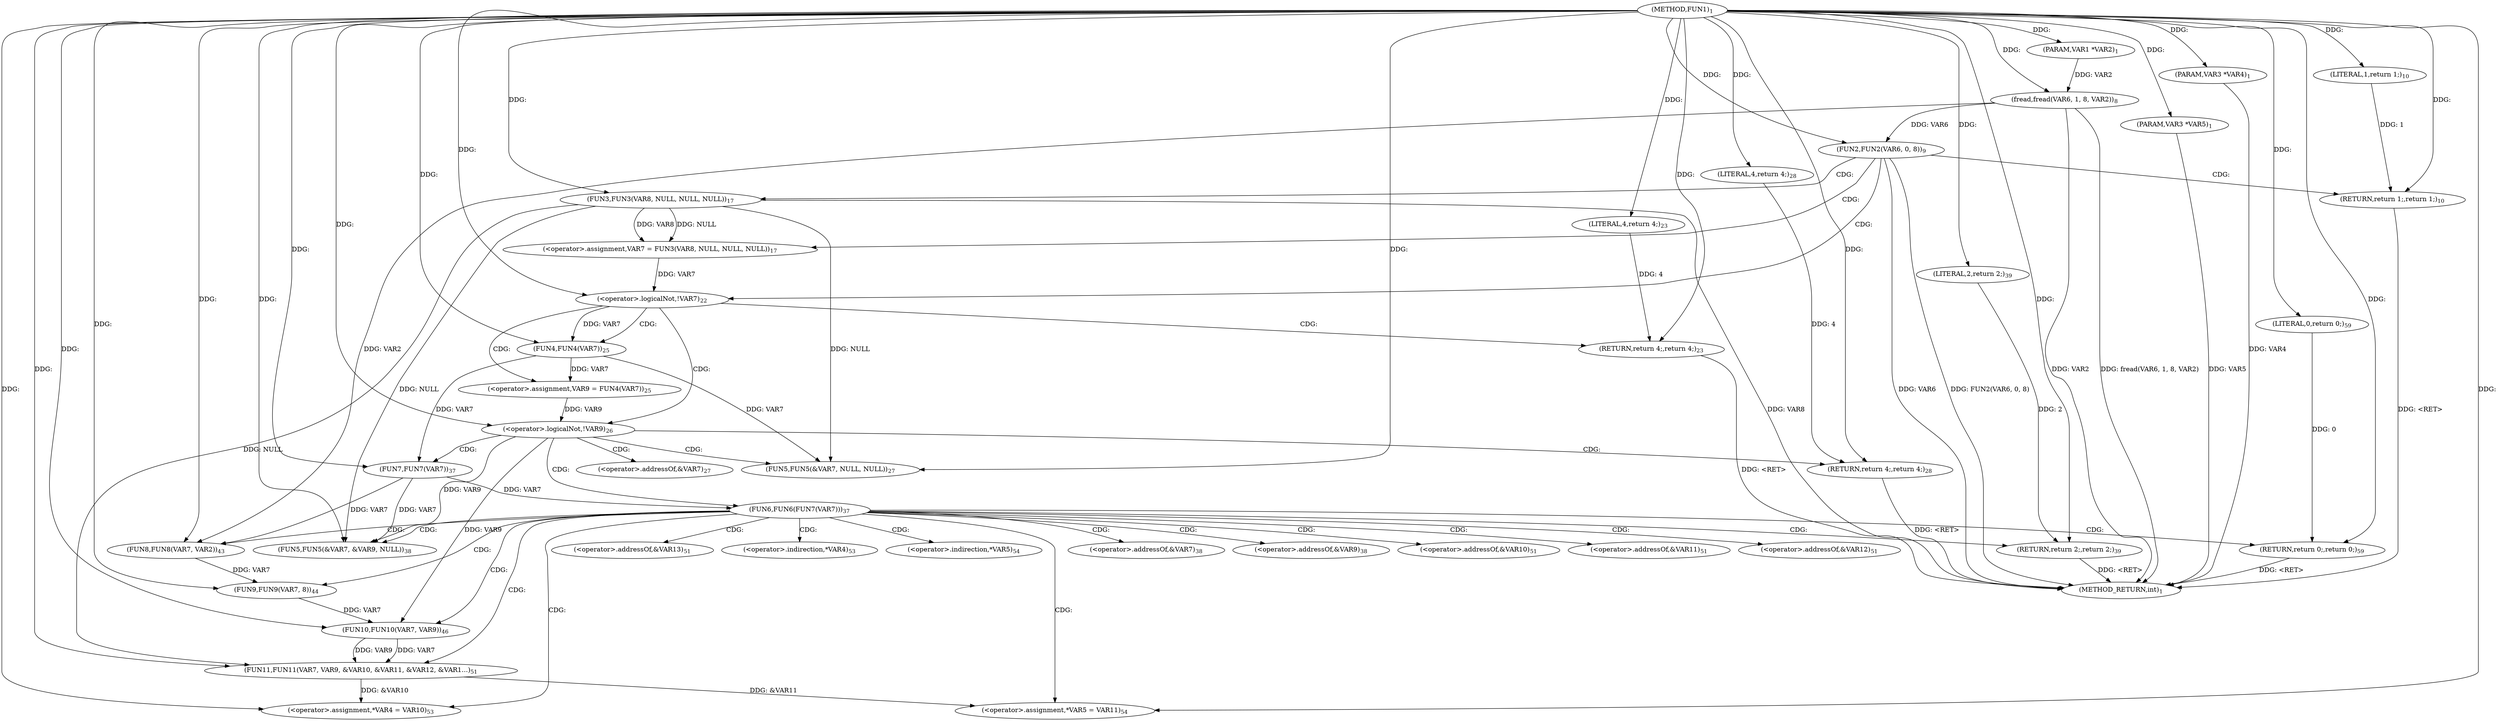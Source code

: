 digraph "FUN1" {  
"8" [label = <(METHOD,FUN1)<SUB>1</SUB>> ]
"101" [label = <(METHOD_RETURN,int)<SUB>1</SUB>> ]
"9" [label = <(PARAM,VAR1 *VAR2)<SUB>1</SUB>> ]
"10" [label = <(PARAM,VAR3 *VAR4)<SUB>1</SUB>> ]
"11" [label = <(PARAM,VAR3 *VAR5)<SUB>1</SUB>> ]
"14" [label = <(fread,fread(VAR6, 1, 8, VAR2))<SUB>8</SUB>> ]
"27" [label = <(&lt;operator&gt;.assignment,VAR7 = FUN3(VAR8, NULL, NULL, NULL))<SUB>17</SUB>> ]
"40" [label = <(&lt;operator&gt;.assignment,VAR9 = FUN4(VAR7))<SUB>25</SUB>> ]
"68" [label = <(FUN8,FUN8(VAR7, VAR2))<SUB>43</SUB>> ]
"71" [label = <(FUN9,FUN9(VAR7, 8))<SUB>44</SUB>> ]
"74" [label = <(FUN10,FUN10(VAR7, VAR9))<SUB>46</SUB>> ]
"77" [label = <(FUN11,FUN11(VAR7, VAR9, &amp;VAR10, &amp;VAR11, &amp;VAR12, &amp;VAR1...)<SUB>51</SUB>> ]
"91" [label = <(&lt;operator&gt;.assignment,*VAR4 = VAR10)<SUB>53</SUB>> ]
"95" [label = <(&lt;operator&gt;.assignment,*VAR5 = VAR11)<SUB>54</SUB>> ]
"99" [label = <(RETURN,return 0;,return 0;)<SUB>59</SUB>> ]
"20" [label = <(FUN2,FUN2(VAR6, 0, 8))<SUB>9</SUB>> ]
"35" [label = <(&lt;operator&gt;.logicalNot,!VAR7)<SUB>22</SUB>> ]
"45" [label = <(&lt;operator&gt;.logicalNot,!VAR9)<SUB>26</SUB>> ]
"56" [label = <(FUN6,FUN6(FUN7(VAR7)))<SUB>37</SUB>> ]
"100" [label = <(LITERAL,0,return 0;)<SUB>59</SUB>> ]
"25" [label = <(RETURN,return 1;,return 1;)<SUB>10</SUB>> ]
"29" [label = <(FUN3,FUN3(VAR8, NULL, NULL, NULL))<SUB>17</SUB>> ]
"38" [label = <(RETURN,return 4;,return 4;)<SUB>23</SUB>> ]
"42" [label = <(FUN4,FUN4(VAR7))<SUB>25</SUB>> ]
"48" [label = <(FUN5,FUN5(&amp;VAR7, NULL, NULL))<SUB>27</SUB>> ]
"53" [label = <(RETURN,return 4;,return 4;)<SUB>28</SUB>> ]
"60" [label = <(FUN5,FUN5(&amp;VAR7, &amp;VAR9, NULL))<SUB>38</SUB>> ]
"66" [label = <(RETURN,return 2;,return 2;)<SUB>39</SUB>> ]
"26" [label = <(LITERAL,1,return 1;)<SUB>10</SUB>> ]
"39" [label = <(LITERAL,4,return 4;)<SUB>23</SUB>> ]
"54" [label = <(LITERAL,4,return 4;)<SUB>28</SUB>> ]
"57" [label = <(FUN7,FUN7(VAR7))<SUB>37</SUB>> ]
"67" [label = <(LITERAL,2,return 2;)<SUB>39</SUB>> ]
"80" [label = <(&lt;operator&gt;.addressOf,&amp;VAR10)<SUB>51</SUB>> ]
"82" [label = <(&lt;operator&gt;.addressOf,&amp;VAR11)<SUB>51</SUB>> ]
"84" [label = <(&lt;operator&gt;.addressOf,&amp;VAR12)<SUB>51</SUB>> ]
"86" [label = <(&lt;operator&gt;.addressOf,&amp;VAR13)<SUB>51</SUB>> ]
"92" [label = <(&lt;operator&gt;.indirection,*VAR4)<SUB>53</SUB>> ]
"96" [label = <(&lt;operator&gt;.indirection,*VAR5)<SUB>54</SUB>> ]
"49" [label = <(&lt;operator&gt;.addressOf,&amp;VAR7)<SUB>27</SUB>> ]
"61" [label = <(&lt;operator&gt;.addressOf,&amp;VAR7)<SUB>38</SUB>> ]
"63" [label = <(&lt;operator&gt;.addressOf,&amp;VAR9)<SUB>38</SUB>> ]
  "38" -> "101"  [ label = "DDG: &lt;RET&gt;"] 
  "25" -> "101"  [ label = "DDG: &lt;RET&gt;"] 
  "66" -> "101"  [ label = "DDG: &lt;RET&gt;"] 
  "53" -> "101"  [ label = "DDG: &lt;RET&gt;"] 
  "99" -> "101"  [ label = "DDG: &lt;RET&gt;"] 
  "10" -> "101"  [ label = "DDG: VAR4"] 
  "11" -> "101"  [ label = "DDG: VAR5"] 
  "14" -> "101"  [ label = "DDG: VAR2"] 
  "14" -> "101"  [ label = "DDG: fread(VAR6, 1, 8, VAR2)"] 
  "20" -> "101"  [ label = "DDG: VAR6"] 
  "20" -> "101"  [ label = "DDG: FUN2(VAR6, 0, 8)"] 
  "29" -> "101"  [ label = "DDG: VAR8"] 
  "8" -> "9"  [ label = "DDG: "] 
  "8" -> "10"  [ label = "DDG: "] 
  "8" -> "11"  [ label = "DDG: "] 
  "29" -> "27"  [ label = "DDG: VAR8"] 
  "29" -> "27"  [ label = "DDG: NULL"] 
  "42" -> "40"  [ label = "DDG: VAR7"] 
  "77" -> "91"  [ label = "DDG: &amp;VAR10"] 
  "8" -> "91"  [ label = "DDG: "] 
  "77" -> "95"  [ label = "DDG: &amp;VAR11"] 
  "8" -> "95"  [ label = "DDG: "] 
  "100" -> "99"  [ label = "DDG: 0"] 
  "8" -> "99"  [ label = "DDG: "] 
  "8" -> "14"  [ label = "DDG: "] 
  "9" -> "14"  [ label = "DDG: VAR2"] 
  "57" -> "68"  [ label = "DDG: VAR7"] 
  "8" -> "68"  [ label = "DDG: "] 
  "14" -> "68"  [ label = "DDG: VAR2"] 
  "68" -> "71"  [ label = "DDG: VAR7"] 
  "8" -> "71"  [ label = "DDG: "] 
  "71" -> "74"  [ label = "DDG: VAR7"] 
  "8" -> "74"  [ label = "DDG: "] 
  "45" -> "74"  [ label = "DDG: VAR9"] 
  "74" -> "77"  [ label = "DDG: VAR7"] 
  "8" -> "77"  [ label = "DDG: "] 
  "74" -> "77"  [ label = "DDG: VAR9"] 
  "29" -> "77"  [ label = "DDG: NULL"] 
  "8" -> "100"  [ label = "DDG: "] 
  "14" -> "20"  [ label = "DDG: VAR6"] 
  "8" -> "20"  [ label = "DDG: "] 
  "26" -> "25"  [ label = "DDG: 1"] 
  "8" -> "25"  [ label = "DDG: "] 
  "8" -> "29"  [ label = "DDG: "] 
  "27" -> "35"  [ label = "DDG: VAR7"] 
  "8" -> "35"  [ label = "DDG: "] 
  "39" -> "38"  [ label = "DDG: 4"] 
  "8" -> "38"  [ label = "DDG: "] 
  "35" -> "42"  [ label = "DDG: VAR7"] 
  "8" -> "42"  [ label = "DDG: "] 
  "40" -> "45"  [ label = "DDG: VAR9"] 
  "8" -> "45"  [ label = "DDG: "] 
  "54" -> "53"  [ label = "DDG: 4"] 
  "8" -> "53"  [ label = "DDG: "] 
  "57" -> "56"  [ label = "DDG: VAR7"] 
  "67" -> "66"  [ label = "DDG: 2"] 
  "8" -> "66"  [ label = "DDG: "] 
  "8" -> "26"  [ label = "DDG: "] 
  "8" -> "39"  [ label = "DDG: "] 
  "42" -> "48"  [ label = "DDG: VAR7"] 
  "8" -> "48"  [ label = "DDG: "] 
  "29" -> "48"  [ label = "DDG: NULL"] 
  "8" -> "54"  [ label = "DDG: "] 
  "42" -> "57"  [ label = "DDG: VAR7"] 
  "8" -> "57"  [ label = "DDG: "] 
  "57" -> "60"  [ label = "DDG: VAR7"] 
  "8" -> "60"  [ label = "DDG: "] 
  "45" -> "60"  [ label = "DDG: VAR9"] 
  "29" -> "60"  [ label = "DDG: NULL"] 
  "8" -> "67"  [ label = "DDG: "] 
  "20" -> "25"  [ label = "CDG: "] 
  "20" -> "27"  [ label = "CDG: "] 
  "20" -> "29"  [ label = "CDG: "] 
  "20" -> "35"  [ label = "CDG: "] 
  "35" -> "42"  [ label = "CDG: "] 
  "35" -> "38"  [ label = "CDG: "] 
  "35" -> "45"  [ label = "CDG: "] 
  "35" -> "40"  [ label = "CDG: "] 
  "45" -> "48"  [ label = "CDG: "] 
  "45" -> "49"  [ label = "CDG: "] 
  "45" -> "57"  [ label = "CDG: "] 
  "45" -> "56"  [ label = "CDG: "] 
  "45" -> "53"  [ label = "CDG: "] 
  "56" -> "68"  [ label = "CDG: "] 
  "56" -> "60"  [ label = "CDG: "] 
  "56" -> "96"  [ label = "CDG: "] 
  "56" -> "77"  [ label = "CDG: "] 
  "56" -> "66"  [ label = "CDG: "] 
  "56" -> "99"  [ label = "CDG: "] 
  "56" -> "84"  [ label = "CDG: "] 
  "56" -> "74"  [ label = "CDG: "] 
  "56" -> "95"  [ label = "CDG: "] 
  "56" -> "92"  [ label = "CDG: "] 
  "56" -> "91"  [ label = "CDG: "] 
  "56" -> "82"  [ label = "CDG: "] 
  "56" -> "80"  [ label = "CDG: "] 
  "56" -> "61"  [ label = "CDG: "] 
  "56" -> "71"  [ label = "CDG: "] 
  "56" -> "63"  [ label = "CDG: "] 
  "56" -> "86"  [ label = "CDG: "] 
}
